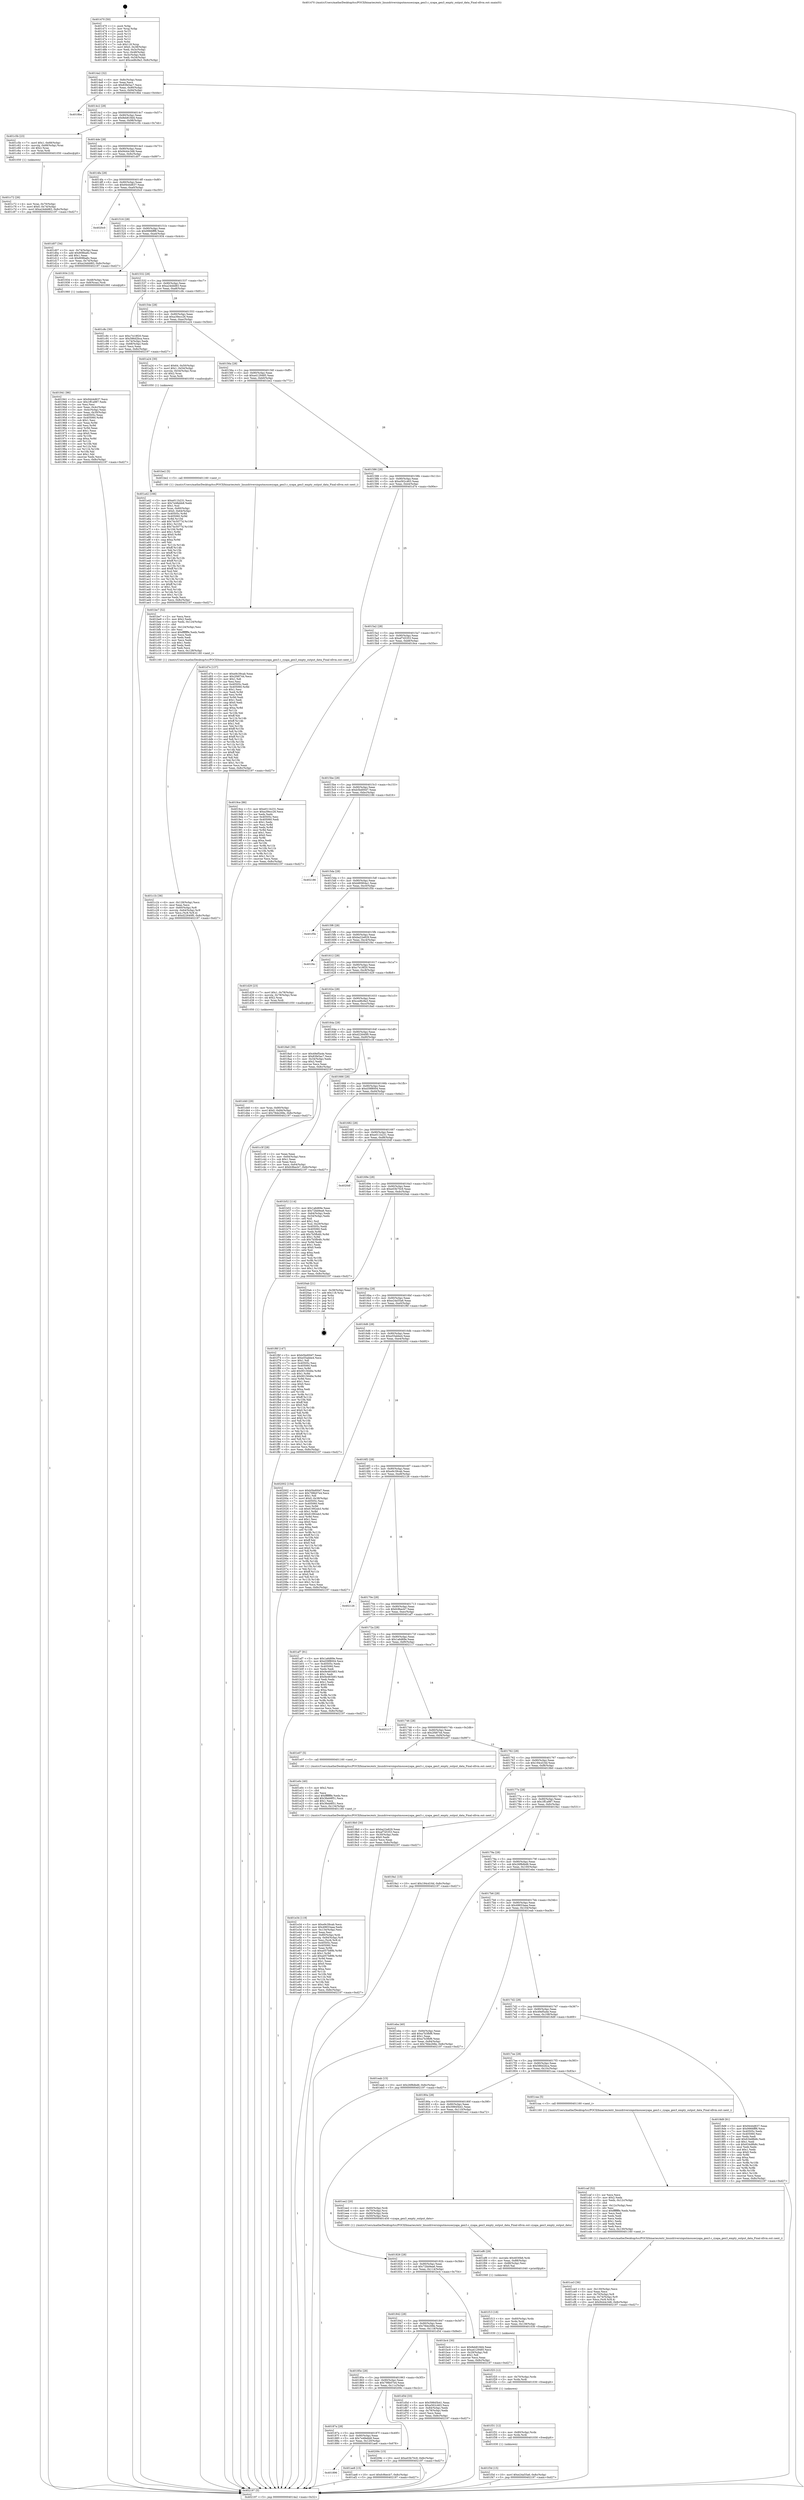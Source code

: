 digraph "0x401470" {
  label = "0x401470 (/mnt/c/Users/mathe/Desktop/tcc/POCII/binaries/extr_linuxdriversinputmousecyapa_gen3.c_cyapa_gen3_empty_output_data_Final-ollvm.out::main(0))"
  labelloc = "t"
  node[shape=record]

  Entry [label="",width=0.3,height=0.3,shape=circle,fillcolor=black,style=filled]
  "0x4014a2" [label="{
     0x4014a2 [32]\l
     | [instrs]\l
     &nbsp;&nbsp;0x4014a2 \<+6\>: mov -0x8c(%rbp),%eax\l
     &nbsp;&nbsp;0x4014a8 \<+2\>: mov %eax,%ecx\l
     &nbsp;&nbsp;0x4014aa \<+6\>: sub $0x83fe5ac7,%ecx\l
     &nbsp;&nbsp;0x4014b0 \<+6\>: mov %eax,-0x90(%rbp)\l
     &nbsp;&nbsp;0x4014b6 \<+6\>: mov %ecx,-0x94(%rbp)\l
     &nbsp;&nbsp;0x4014bc \<+6\>: je 00000000004018be \<main+0x44e\>\l
  }"]
  "0x4018be" [label="{
     0x4018be\l
  }", style=dashed]
  "0x4014c2" [label="{
     0x4014c2 [28]\l
     | [instrs]\l
     &nbsp;&nbsp;0x4014c2 \<+5\>: jmp 00000000004014c7 \<main+0x57\>\l
     &nbsp;&nbsp;0x4014c7 \<+6\>: mov -0x90(%rbp),%eax\l
     &nbsp;&nbsp;0x4014cd \<+5\>: sub $0x8eb818d4,%eax\l
     &nbsp;&nbsp;0x4014d2 \<+6\>: mov %eax,-0x98(%rbp)\l
     &nbsp;&nbsp;0x4014d8 \<+6\>: je 0000000000401c5b \<main+0x7eb\>\l
  }"]
  Exit [label="",width=0.3,height=0.3,shape=circle,fillcolor=black,style=filled,peripheries=2]
  "0x401c5b" [label="{
     0x401c5b [23]\l
     | [instrs]\l
     &nbsp;&nbsp;0x401c5b \<+7\>: movl $0x1,-0x68(%rbp)\l
     &nbsp;&nbsp;0x401c62 \<+4\>: movslq -0x68(%rbp),%rax\l
     &nbsp;&nbsp;0x401c66 \<+4\>: shl $0x2,%rax\l
     &nbsp;&nbsp;0x401c6a \<+3\>: mov %rax,%rdi\l
     &nbsp;&nbsp;0x401c6d \<+5\>: call 0000000000401050 \<malloc@plt\>\l
     | [calls]\l
     &nbsp;&nbsp;0x401050 \{1\} (unknown)\l
  }"]
  "0x4014de" [label="{
     0x4014de [28]\l
     | [instrs]\l
     &nbsp;&nbsp;0x4014de \<+5\>: jmp 00000000004014e3 \<main+0x73\>\l
     &nbsp;&nbsp;0x4014e3 \<+6\>: mov -0x90(%rbp),%eax\l
     &nbsp;&nbsp;0x4014e9 \<+5\>: sub $0x9444c3d6,%eax\l
     &nbsp;&nbsp;0x4014ee \<+6\>: mov %eax,-0x9c(%rbp)\l
     &nbsp;&nbsp;0x4014f4 \<+6\>: je 0000000000401d07 \<main+0x897\>\l
  }"]
  "0x401f3d" [label="{
     0x401f3d [15]\l
     | [instrs]\l
     &nbsp;&nbsp;0x401f3d \<+10\>: movl $0xe24a55a6,-0x8c(%rbp)\l
     &nbsp;&nbsp;0x401f47 \<+5\>: jmp 0000000000402197 \<main+0xd27\>\l
  }"]
  "0x401d07" [label="{
     0x401d07 [34]\l
     | [instrs]\l
     &nbsp;&nbsp;0x401d07 \<+3\>: mov -0x74(%rbp),%eax\l
     &nbsp;&nbsp;0x401d0a \<+5\>: add $0x808ba6c,%eax\l
     &nbsp;&nbsp;0x401d0f \<+3\>: add $0x1,%eax\l
     &nbsp;&nbsp;0x401d12 \<+5\>: sub $0x808ba6c,%eax\l
     &nbsp;&nbsp;0x401d17 \<+3\>: mov %eax,-0x74(%rbp)\l
     &nbsp;&nbsp;0x401d1a \<+10\>: movl $0xa24ddd83,-0x8c(%rbp)\l
     &nbsp;&nbsp;0x401d24 \<+5\>: jmp 0000000000402197 \<main+0xd27\>\l
  }"]
  "0x4014fa" [label="{
     0x4014fa [28]\l
     | [instrs]\l
     &nbsp;&nbsp;0x4014fa \<+5\>: jmp 00000000004014ff \<main+0x8f\>\l
     &nbsp;&nbsp;0x4014ff \<+6\>: mov -0x90(%rbp),%eax\l
     &nbsp;&nbsp;0x401505 \<+5\>: sub $0x9444d637,%eax\l
     &nbsp;&nbsp;0x40150a \<+6\>: mov %eax,-0xa0(%rbp)\l
     &nbsp;&nbsp;0x401510 \<+6\>: je 00000000004020c0 \<main+0xc50\>\l
  }"]
  "0x401f31" [label="{
     0x401f31 [12]\l
     | [instrs]\l
     &nbsp;&nbsp;0x401f31 \<+4\>: mov -0x80(%rbp),%rdx\l
     &nbsp;&nbsp;0x401f35 \<+3\>: mov %rdx,%rdi\l
     &nbsp;&nbsp;0x401f38 \<+5\>: call 0000000000401030 \<free@plt\>\l
     | [calls]\l
     &nbsp;&nbsp;0x401030 \{1\} (unknown)\l
  }"]
  "0x4020c0" [label="{
     0x4020c0\l
  }", style=dashed]
  "0x401516" [label="{
     0x401516 [28]\l
     | [instrs]\l
     &nbsp;&nbsp;0x401516 \<+5\>: jmp 000000000040151b \<main+0xab\>\l
     &nbsp;&nbsp;0x40151b \<+6\>: mov -0x90(%rbp),%eax\l
     &nbsp;&nbsp;0x401521 \<+5\>: sub $0x9966fff6,%eax\l
     &nbsp;&nbsp;0x401526 \<+6\>: mov %eax,-0xa4(%rbp)\l
     &nbsp;&nbsp;0x40152c \<+6\>: je 0000000000401934 \<main+0x4c4\>\l
  }"]
  "0x401f25" [label="{
     0x401f25 [12]\l
     | [instrs]\l
     &nbsp;&nbsp;0x401f25 \<+4\>: mov -0x70(%rbp),%rdx\l
     &nbsp;&nbsp;0x401f29 \<+3\>: mov %rdx,%rdi\l
     &nbsp;&nbsp;0x401f2c \<+5\>: call 0000000000401030 \<free@plt\>\l
     | [calls]\l
     &nbsp;&nbsp;0x401030 \{1\} (unknown)\l
  }"]
  "0x401934" [label="{
     0x401934 [13]\l
     | [instrs]\l
     &nbsp;&nbsp;0x401934 \<+4\>: mov -0x48(%rbp),%rax\l
     &nbsp;&nbsp;0x401938 \<+4\>: mov 0x8(%rax),%rdi\l
     &nbsp;&nbsp;0x40193c \<+5\>: call 0000000000401060 \<atoi@plt\>\l
     | [calls]\l
     &nbsp;&nbsp;0x401060 \{1\} (unknown)\l
  }"]
  "0x401532" [label="{
     0x401532 [28]\l
     | [instrs]\l
     &nbsp;&nbsp;0x401532 \<+5\>: jmp 0000000000401537 \<main+0xc7\>\l
     &nbsp;&nbsp;0x401537 \<+6\>: mov -0x90(%rbp),%eax\l
     &nbsp;&nbsp;0x40153d \<+5\>: sub $0xa24ddd83,%eax\l
     &nbsp;&nbsp;0x401542 \<+6\>: mov %eax,-0xa8(%rbp)\l
     &nbsp;&nbsp;0x401548 \<+6\>: je 0000000000401c8c \<main+0x81c\>\l
  }"]
  "0x401f13" [label="{
     0x401f13 [18]\l
     | [instrs]\l
     &nbsp;&nbsp;0x401f13 \<+4\>: mov -0x60(%rbp),%rdx\l
     &nbsp;&nbsp;0x401f17 \<+3\>: mov %rdx,%rdi\l
     &nbsp;&nbsp;0x401f1a \<+6\>: mov %eax,-0x138(%rbp)\l
     &nbsp;&nbsp;0x401f20 \<+5\>: call 0000000000401030 \<free@plt\>\l
     | [calls]\l
     &nbsp;&nbsp;0x401030 \{1\} (unknown)\l
  }"]
  "0x401c8c" [label="{
     0x401c8c [30]\l
     | [instrs]\l
     &nbsp;&nbsp;0x401c8c \<+5\>: mov $0xc7e18f20,%eax\l
     &nbsp;&nbsp;0x401c91 \<+5\>: mov $0x586d2bca,%ecx\l
     &nbsp;&nbsp;0x401c96 \<+3\>: mov -0x74(%rbp),%edx\l
     &nbsp;&nbsp;0x401c99 \<+3\>: cmp -0x68(%rbp),%edx\l
     &nbsp;&nbsp;0x401c9c \<+3\>: cmovl %ecx,%eax\l
     &nbsp;&nbsp;0x401c9f \<+6\>: mov %eax,-0x8c(%rbp)\l
     &nbsp;&nbsp;0x401ca5 \<+5\>: jmp 0000000000402197 \<main+0xd27\>\l
  }"]
  "0x40154e" [label="{
     0x40154e [28]\l
     | [instrs]\l
     &nbsp;&nbsp;0x40154e \<+5\>: jmp 0000000000401553 \<main+0xe3\>\l
     &nbsp;&nbsp;0x401553 \<+6\>: mov -0x90(%rbp),%eax\l
     &nbsp;&nbsp;0x401559 \<+5\>: sub $0xa39ecc26,%eax\l
     &nbsp;&nbsp;0x40155e \<+6\>: mov %eax,-0xac(%rbp)\l
     &nbsp;&nbsp;0x401564 \<+6\>: je 0000000000401a24 \<main+0x5b4\>\l
  }"]
  "0x401ef6" [label="{
     0x401ef6 [29]\l
     | [instrs]\l
     &nbsp;&nbsp;0x401ef6 \<+10\>: movabs $0x4030b6,%rdi\l
     &nbsp;&nbsp;0x401f00 \<+6\>: mov %eax,-0x88(%rbp)\l
     &nbsp;&nbsp;0x401f06 \<+6\>: mov -0x88(%rbp),%esi\l
     &nbsp;&nbsp;0x401f0c \<+2\>: mov $0x0,%al\l
     &nbsp;&nbsp;0x401f0e \<+5\>: call 0000000000401040 \<printf@plt\>\l
     | [calls]\l
     &nbsp;&nbsp;0x401040 \{1\} (unknown)\l
  }"]
  "0x401a24" [label="{
     0x401a24 [30]\l
     | [instrs]\l
     &nbsp;&nbsp;0x401a24 \<+7\>: movl $0x64,-0x50(%rbp)\l
     &nbsp;&nbsp;0x401a2b \<+7\>: movl $0x1,-0x54(%rbp)\l
     &nbsp;&nbsp;0x401a32 \<+4\>: movslq -0x54(%rbp),%rax\l
     &nbsp;&nbsp;0x401a36 \<+4\>: shl $0x2,%rax\l
     &nbsp;&nbsp;0x401a3a \<+3\>: mov %rax,%rdi\l
     &nbsp;&nbsp;0x401a3d \<+5\>: call 0000000000401050 \<malloc@plt\>\l
     | [calls]\l
     &nbsp;&nbsp;0x401050 \{1\} (unknown)\l
  }"]
  "0x40156a" [label="{
     0x40156a [28]\l
     | [instrs]\l
     &nbsp;&nbsp;0x40156a \<+5\>: jmp 000000000040156f \<main+0xff\>\l
     &nbsp;&nbsp;0x40156f \<+6\>: mov -0x90(%rbp),%eax\l
     &nbsp;&nbsp;0x401575 \<+5\>: sub $0xa4129485,%eax\l
     &nbsp;&nbsp;0x40157a \<+6\>: mov %eax,-0xb0(%rbp)\l
     &nbsp;&nbsp;0x401580 \<+6\>: je 0000000000401be2 \<main+0x772\>\l
  }"]
  "0x401e34" [label="{
     0x401e34 [119]\l
     | [instrs]\l
     &nbsp;&nbsp;0x401e34 \<+5\>: mov $0xe9c39cab,%ecx\l
     &nbsp;&nbsp;0x401e39 \<+5\>: mov $0x49653aaa,%edx\l
     &nbsp;&nbsp;0x401e3e \<+6\>: mov -0x134(%rbp),%esi\l
     &nbsp;&nbsp;0x401e44 \<+3\>: imul %eax,%esi\l
     &nbsp;&nbsp;0x401e47 \<+4\>: mov -0x80(%rbp),%rdi\l
     &nbsp;&nbsp;0x401e4b \<+7\>: movslq -0x84(%rbp),%r8\l
     &nbsp;&nbsp;0x401e52 \<+4\>: mov %esi,(%rdi,%r8,4)\l
     &nbsp;&nbsp;0x401e56 \<+7\>: mov 0x40505c,%eax\l
     &nbsp;&nbsp;0x401e5d \<+7\>: mov 0x405060,%esi\l
     &nbsp;&nbsp;0x401e64 \<+3\>: mov %eax,%r9d\l
     &nbsp;&nbsp;0x401e67 \<+7\>: sub $0xa057b89b,%r9d\l
     &nbsp;&nbsp;0x401e6e \<+4\>: sub $0x1,%r9d\l
     &nbsp;&nbsp;0x401e72 \<+7\>: add $0xa057b89b,%r9d\l
     &nbsp;&nbsp;0x401e79 \<+4\>: imul %r9d,%eax\l
     &nbsp;&nbsp;0x401e7d \<+3\>: and $0x1,%eax\l
     &nbsp;&nbsp;0x401e80 \<+3\>: cmp $0x0,%eax\l
     &nbsp;&nbsp;0x401e83 \<+4\>: sete %r10b\l
     &nbsp;&nbsp;0x401e87 \<+3\>: cmp $0xa,%esi\l
     &nbsp;&nbsp;0x401e8a \<+4\>: setl %r11b\l
     &nbsp;&nbsp;0x401e8e \<+3\>: mov %r10b,%bl\l
     &nbsp;&nbsp;0x401e91 \<+3\>: and %r11b,%bl\l
     &nbsp;&nbsp;0x401e94 \<+3\>: xor %r11b,%r10b\l
     &nbsp;&nbsp;0x401e97 \<+3\>: or %r10b,%bl\l
     &nbsp;&nbsp;0x401e9a \<+3\>: test $0x1,%bl\l
     &nbsp;&nbsp;0x401e9d \<+3\>: cmovne %edx,%ecx\l
     &nbsp;&nbsp;0x401ea0 \<+6\>: mov %ecx,-0x8c(%rbp)\l
     &nbsp;&nbsp;0x401ea6 \<+5\>: jmp 0000000000402197 \<main+0xd27\>\l
  }"]
  "0x401be2" [label="{
     0x401be2 [5]\l
     | [instrs]\l
     &nbsp;&nbsp;0x401be2 \<+5\>: call 0000000000401160 \<next_i\>\l
     | [calls]\l
     &nbsp;&nbsp;0x401160 \{1\} (/mnt/c/Users/mathe/Desktop/tcc/POCII/binaries/extr_linuxdriversinputmousecyapa_gen3.c_cyapa_gen3_empty_output_data_Final-ollvm.out::next_i)\l
  }"]
  "0x401586" [label="{
     0x401586 [28]\l
     | [instrs]\l
     &nbsp;&nbsp;0x401586 \<+5\>: jmp 000000000040158b \<main+0x11b\>\l
     &nbsp;&nbsp;0x40158b \<+6\>: mov -0x90(%rbp),%eax\l
     &nbsp;&nbsp;0x401591 \<+5\>: sub $0xa562c463,%eax\l
     &nbsp;&nbsp;0x401596 \<+6\>: mov %eax,-0xb4(%rbp)\l
     &nbsp;&nbsp;0x40159c \<+6\>: je 0000000000401d7e \<main+0x90e\>\l
  }"]
  "0x401e0c" [label="{
     0x401e0c [40]\l
     | [instrs]\l
     &nbsp;&nbsp;0x401e0c \<+5\>: mov $0x2,%ecx\l
     &nbsp;&nbsp;0x401e11 \<+1\>: cltd\l
     &nbsp;&nbsp;0x401e12 \<+2\>: idiv %ecx\l
     &nbsp;&nbsp;0x401e14 \<+6\>: imul $0xfffffffe,%edx,%ecx\l
     &nbsp;&nbsp;0x401e1a \<+6\>: add $0x36eb8f51,%ecx\l
     &nbsp;&nbsp;0x401e20 \<+3\>: add $0x1,%ecx\l
     &nbsp;&nbsp;0x401e23 \<+6\>: sub $0x36eb8f51,%ecx\l
     &nbsp;&nbsp;0x401e29 \<+6\>: mov %ecx,-0x134(%rbp)\l
     &nbsp;&nbsp;0x401e2f \<+5\>: call 0000000000401160 \<next_i\>\l
     | [calls]\l
     &nbsp;&nbsp;0x401160 \{1\} (/mnt/c/Users/mathe/Desktop/tcc/POCII/binaries/extr_linuxdriversinputmousecyapa_gen3.c_cyapa_gen3_empty_output_data_Final-ollvm.out::next_i)\l
  }"]
  "0x401d7e" [label="{
     0x401d7e [137]\l
     | [instrs]\l
     &nbsp;&nbsp;0x401d7e \<+5\>: mov $0xe9c39cab,%eax\l
     &nbsp;&nbsp;0x401d83 \<+5\>: mov $0x2f48744,%ecx\l
     &nbsp;&nbsp;0x401d88 \<+2\>: mov $0x1,%dl\l
     &nbsp;&nbsp;0x401d8a \<+2\>: xor %esi,%esi\l
     &nbsp;&nbsp;0x401d8c \<+7\>: mov 0x40505c,%edi\l
     &nbsp;&nbsp;0x401d93 \<+8\>: mov 0x405060,%r8d\l
     &nbsp;&nbsp;0x401d9b \<+3\>: sub $0x1,%esi\l
     &nbsp;&nbsp;0x401d9e \<+3\>: mov %edi,%r9d\l
     &nbsp;&nbsp;0x401da1 \<+3\>: add %esi,%r9d\l
     &nbsp;&nbsp;0x401da4 \<+4\>: imul %r9d,%edi\l
     &nbsp;&nbsp;0x401da8 \<+3\>: and $0x1,%edi\l
     &nbsp;&nbsp;0x401dab \<+3\>: cmp $0x0,%edi\l
     &nbsp;&nbsp;0x401dae \<+4\>: sete %r10b\l
     &nbsp;&nbsp;0x401db2 \<+4\>: cmp $0xa,%r8d\l
     &nbsp;&nbsp;0x401db6 \<+4\>: setl %r11b\l
     &nbsp;&nbsp;0x401dba \<+3\>: mov %r10b,%bl\l
     &nbsp;&nbsp;0x401dbd \<+3\>: xor $0xff,%bl\l
     &nbsp;&nbsp;0x401dc0 \<+3\>: mov %r11b,%r14b\l
     &nbsp;&nbsp;0x401dc3 \<+4\>: xor $0xff,%r14b\l
     &nbsp;&nbsp;0x401dc7 \<+3\>: xor $0x1,%dl\l
     &nbsp;&nbsp;0x401dca \<+3\>: mov %bl,%r15b\l
     &nbsp;&nbsp;0x401dcd \<+4\>: and $0xff,%r15b\l
     &nbsp;&nbsp;0x401dd1 \<+3\>: and %dl,%r10b\l
     &nbsp;&nbsp;0x401dd4 \<+3\>: mov %r14b,%r12b\l
     &nbsp;&nbsp;0x401dd7 \<+4\>: and $0xff,%r12b\l
     &nbsp;&nbsp;0x401ddb \<+3\>: and %dl,%r11b\l
     &nbsp;&nbsp;0x401dde \<+3\>: or %r10b,%r15b\l
     &nbsp;&nbsp;0x401de1 \<+3\>: or %r11b,%r12b\l
     &nbsp;&nbsp;0x401de4 \<+3\>: xor %r12b,%r15b\l
     &nbsp;&nbsp;0x401de7 \<+3\>: or %r14b,%bl\l
     &nbsp;&nbsp;0x401dea \<+3\>: xor $0xff,%bl\l
     &nbsp;&nbsp;0x401ded \<+3\>: or $0x1,%dl\l
     &nbsp;&nbsp;0x401df0 \<+2\>: and %dl,%bl\l
     &nbsp;&nbsp;0x401df2 \<+3\>: or %bl,%r15b\l
     &nbsp;&nbsp;0x401df5 \<+4\>: test $0x1,%r15b\l
     &nbsp;&nbsp;0x401df9 \<+3\>: cmovne %ecx,%eax\l
     &nbsp;&nbsp;0x401dfc \<+6\>: mov %eax,-0x8c(%rbp)\l
     &nbsp;&nbsp;0x401e02 \<+5\>: jmp 0000000000402197 \<main+0xd27\>\l
  }"]
  "0x4015a2" [label="{
     0x4015a2 [28]\l
     | [instrs]\l
     &nbsp;&nbsp;0x4015a2 \<+5\>: jmp 00000000004015a7 \<main+0x137\>\l
     &nbsp;&nbsp;0x4015a7 \<+6\>: mov -0x90(%rbp),%eax\l
     &nbsp;&nbsp;0x4015ad \<+5\>: sub $0xaf745353,%eax\l
     &nbsp;&nbsp;0x4015b2 \<+6\>: mov %eax,-0xb8(%rbp)\l
     &nbsp;&nbsp;0x4015b8 \<+6\>: je 00000000004019ce \<main+0x55e\>\l
  }"]
  "0x401d40" [label="{
     0x401d40 [29]\l
     | [instrs]\l
     &nbsp;&nbsp;0x401d40 \<+4\>: mov %rax,-0x80(%rbp)\l
     &nbsp;&nbsp;0x401d44 \<+10\>: movl $0x0,-0x84(%rbp)\l
     &nbsp;&nbsp;0x401d4e \<+10\>: movl $0x78de268e,-0x8c(%rbp)\l
     &nbsp;&nbsp;0x401d58 \<+5\>: jmp 0000000000402197 \<main+0xd27\>\l
  }"]
  "0x4019ce" [label="{
     0x4019ce [86]\l
     | [instrs]\l
     &nbsp;&nbsp;0x4019ce \<+5\>: mov $0xe011b231,%eax\l
     &nbsp;&nbsp;0x4019d3 \<+5\>: mov $0xa39ecc26,%ecx\l
     &nbsp;&nbsp;0x4019d8 \<+2\>: xor %edx,%edx\l
     &nbsp;&nbsp;0x4019da \<+7\>: mov 0x40505c,%esi\l
     &nbsp;&nbsp;0x4019e1 \<+7\>: mov 0x405060,%edi\l
     &nbsp;&nbsp;0x4019e8 \<+3\>: sub $0x1,%edx\l
     &nbsp;&nbsp;0x4019eb \<+3\>: mov %esi,%r8d\l
     &nbsp;&nbsp;0x4019ee \<+3\>: add %edx,%r8d\l
     &nbsp;&nbsp;0x4019f1 \<+4\>: imul %r8d,%esi\l
     &nbsp;&nbsp;0x4019f5 \<+3\>: and $0x1,%esi\l
     &nbsp;&nbsp;0x4019f8 \<+3\>: cmp $0x0,%esi\l
     &nbsp;&nbsp;0x4019fb \<+4\>: sete %r9b\l
     &nbsp;&nbsp;0x4019ff \<+3\>: cmp $0xa,%edi\l
     &nbsp;&nbsp;0x401a02 \<+4\>: setl %r10b\l
     &nbsp;&nbsp;0x401a06 \<+3\>: mov %r9b,%r11b\l
     &nbsp;&nbsp;0x401a09 \<+3\>: and %r10b,%r11b\l
     &nbsp;&nbsp;0x401a0c \<+3\>: xor %r10b,%r9b\l
     &nbsp;&nbsp;0x401a0f \<+3\>: or %r9b,%r11b\l
     &nbsp;&nbsp;0x401a12 \<+4\>: test $0x1,%r11b\l
     &nbsp;&nbsp;0x401a16 \<+3\>: cmovne %ecx,%eax\l
     &nbsp;&nbsp;0x401a19 \<+6\>: mov %eax,-0x8c(%rbp)\l
     &nbsp;&nbsp;0x401a1f \<+5\>: jmp 0000000000402197 \<main+0xd27\>\l
  }"]
  "0x4015be" [label="{
     0x4015be [28]\l
     | [instrs]\l
     &nbsp;&nbsp;0x4015be \<+5\>: jmp 00000000004015c3 \<main+0x153\>\l
     &nbsp;&nbsp;0x4015c3 \<+6\>: mov -0x90(%rbp),%eax\l
     &nbsp;&nbsp;0x4015c9 \<+5\>: sub $0xb5bd00d7,%eax\l
     &nbsp;&nbsp;0x4015ce \<+6\>: mov %eax,-0xbc(%rbp)\l
     &nbsp;&nbsp;0x4015d4 \<+6\>: je 0000000000402186 \<main+0xd16\>\l
  }"]
  "0x401ce3" [label="{
     0x401ce3 [36]\l
     | [instrs]\l
     &nbsp;&nbsp;0x401ce3 \<+6\>: mov -0x130(%rbp),%ecx\l
     &nbsp;&nbsp;0x401ce9 \<+3\>: imul %eax,%ecx\l
     &nbsp;&nbsp;0x401cec \<+4\>: mov -0x70(%rbp),%r8\l
     &nbsp;&nbsp;0x401cf0 \<+4\>: movslq -0x74(%rbp),%r9\l
     &nbsp;&nbsp;0x401cf4 \<+4\>: mov %ecx,(%r8,%r9,4)\l
     &nbsp;&nbsp;0x401cf8 \<+10\>: movl $0x9444c3d6,-0x8c(%rbp)\l
     &nbsp;&nbsp;0x401d02 \<+5\>: jmp 0000000000402197 \<main+0xd27\>\l
  }"]
  "0x402186" [label="{
     0x402186\l
  }", style=dashed]
  "0x4015da" [label="{
     0x4015da [28]\l
     | [instrs]\l
     &nbsp;&nbsp;0x4015da \<+5\>: jmp 00000000004015df \<main+0x16f\>\l
     &nbsp;&nbsp;0x4015df \<+6\>: mov -0x90(%rbp),%eax\l
     &nbsp;&nbsp;0x4015e5 \<+5\>: sub $0xb80904a1,%eax\l
     &nbsp;&nbsp;0x4015ea \<+6\>: mov %eax,-0xc0(%rbp)\l
     &nbsp;&nbsp;0x4015f0 \<+6\>: je 0000000000401f5b \<main+0xaeb\>\l
  }"]
  "0x401caf" [label="{
     0x401caf [52]\l
     | [instrs]\l
     &nbsp;&nbsp;0x401caf \<+2\>: xor %ecx,%ecx\l
     &nbsp;&nbsp;0x401cb1 \<+5\>: mov $0x2,%edx\l
     &nbsp;&nbsp;0x401cb6 \<+6\>: mov %edx,-0x12c(%rbp)\l
     &nbsp;&nbsp;0x401cbc \<+1\>: cltd\l
     &nbsp;&nbsp;0x401cbd \<+6\>: mov -0x12c(%rbp),%esi\l
     &nbsp;&nbsp;0x401cc3 \<+2\>: idiv %esi\l
     &nbsp;&nbsp;0x401cc5 \<+6\>: imul $0xfffffffe,%edx,%edx\l
     &nbsp;&nbsp;0x401ccb \<+2\>: mov %ecx,%edi\l
     &nbsp;&nbsp;0x401ccd \<+2\>: sub %edx,%edi\l
     &nbsp;&nbsp;0x401ccf \<+2\>: mov %ecx,%edx\l
     &nbsp;&nbsp;0x401cd1 \<+3\>: sub $0x1,%edx\l
     &nbsp;&nbsp;0x401cd4 \<+2\>: add %edx,%edi\l
     &nbsp;&nbsp;0x401cd6 \<+2\>: sub %edi,%ecx\l
     &nbsp;&nbsp;0x401cd8 \<+6\>: mov %ecx,-0x130(%rbp)\l
     &nbsp;&nbsp;0x401cde \<+5\>: call 0000000000401160 \<next_i\>\l
     | [calls]\l
     &nbsp;&nbsp;0x401160 \{1\} (/mnt/c/Users/mathe/Desktop/tcc/POCII/binaries/extr_linuxdriversinputmousecyapa_gen3.c_cyapa_gen3_empty_output_data_Final-ollvm.out::next_i)\l
  }"]
  "0x401f5b" [label="{
     0x401f5b\l
  }", style=dashed]
  "0x4015f6" [label="{
     0x4015f6 [28]\l
     | [instrs]\l
     &nbsp;&nbsp;0x4015f6 \<+5\>: jmp 00000000004015fb \<main+0x18b\>\l
     &nbsp;&nbsp;0x4015fb \<+6\>: mov -0x90(%rbp),%eax\l
     &nbsp;&nbsp;0x401601 \<+5\>: sub $0xba22e829,%eax\l
     &nbsp;&nbsp;0x401606 \<+6\>: mov %eax,-0xc4(%rbp)\l
     &nbsp;&nbsp;0x40160c \<+6\>: je 0000000000401f4c \<main+0xadc\>\l
  }"]
  "0x401c72" [label="{
     0x401c72 [26]\l
     | [instrs]\l
     &nbsp;&nbsp;0x401c72 \<+4\>: mov %rax,-0x70(%rbp)\l
     &nbsp;&nbsp;0x401c76 \<+7\>: movl $0x0,-0x74(%rbp)\l
     &nbsp;&nbsp;0x401c7d \<+10\>: movl $0xa24ddd83,-0x8c(%rbp)\l
     &nbsp;&nbsp;0x401c87 \<+5\>: jmp 0000000000402197 \<main+0xd27\>\l
  }"]
  "0x401f4c" [label="{
     0x401f4c\l
  }", style=dashed]
  "0x401612" [label="{
     0x401612 [28]\l
     | [instrs]\l
     &nbsp;&nbsp;0x401612 \<+5\>: jmp 0000000000401617 \<main+0x1a7\>\l
     &nbsp;&nbsp;0x401617 \<+6\>: mov -0x90(%rbp),%eax\l
     &nbsp;&nbsp;0x40161d \<+5\>: sub $0xc7e18f20,%eax\l
     &nbsp;&nbsp;0x401622 \<+6\>: mov %eax,-0xc8(%rbp)\l
     &nbsp;&nbsp;0x401628 \<+6\>: je 0000000000401d29 \<main+0x8b9\>\l
  }"]
  "0x401c1b" [label="{
     0x401c1b [36]\l
     | [instrs]\l
     &nbsp;&nbsp;0x401c1b \<+6\>: mov -0x128(%rbp),%ecx\l
     &nbsp;&nbsp;0x401c21 \<+3\>: imul %eax,%ecx\l
     &nbsp;&nbsp;0x401c24 \<+4\>: mov -0x60(%rbp),%r8\l
     &nbsp;&nbsp;0x401c28 \<+4\>: movslq -0x64(%rbp),%r9\l
     &nbsp;&nbsp;0x401c2c \<+4\>: mov %ecx,(%r8,%r9,4)\l
     &nbsp;&nbsp;0x401c30 \<+10\>: movl $0xd22640f0,-0x8c(%rbp)\l
     &nbsp;&nbsp;0x401c3a \<+5\>: jmp 0000000000402197 \<main+0xd27\>\l
  }"]
  "0x401d29" [label="{
     0x401d29 [23]\l
     | [instrs]\l
     &nbsp;&nbsp;0x401d29 \<+7\>: movl $0x1,-0x78(%rbp)\l
     &nbsp;&nbsp;0x401d30 \<+4\>: movslq -0x78(%rbp),%rax\l
     &nbsp;&nbsp;0x401d34 \<+4\>: shl $0x2,%rax\l
     &nbsp;&nbsp;0x401d38 \<+3\>: mov %rax,%rdi\l
     &nbsp;&nbsp;0x401d3b \<+5\>: call 0000000000401050 \<malloc@plt\>\l
     | [calls]\l
     &nbsp;&nbsp;0x401050 \{1\} (unknown)\l
  }"]
  "0x40162e" [label="{
     0x40162e [28]\l
     | [instrs]\l
     &nbsp;&nbsp;0x40162e \<+5\>: jmp 0000000000401633 \<main+0x1c3\>\l
     &nbsp;&nbsp;0x401633 \<+6\>: mov -0x90(%rbp),%eax\l
     &nbsp;&nbsp;0x401639 \<+5\>: sub $0xced6c8a3,%eax\l
     &nbsp;&nbsp;0x40163e \<+6\>: mov %eax,-0xcc(%rbp)\l
     &nbsp;&nbsp;0x401644 \<+6\>: je 00000000004018a0 \<main+0x430\>\l
  }"]
  "0x401be7" [label="{
     0x401be7 [52]\l
     | [instrs]\l
     &nbsp;&nbsp;0x401be7 \<+2\>: xor %ecx,%ecx\l
     &nbsp;&nbsp;0x401be9 \<+5\>: mov $0x2,%edx\l
     &nbsp;&nbsp;0x401bee \<+6\>: mov %edx,-0x124(%rbp)\l
     &nbsp;&nbsp;0x401bf4 \<+1\>: cltd\l
     &nbsp;&nbsp;0x401bf5 \<+6\>: mov -0x124(%rbp),%esi\l
     &nbsp;&nbsp;0x401bfb \<+2\>: idiv %esi\l
     &nbsp;&nbsp;0x401bfd \<+6\>: imul $0xfffffffe,%edx,%edx\l
     &nbsp;&nbsp;0x401c03 \<+2\>: mov %ecx,%edi\l
     &nbsp;&nbsp;0x401c05 \<+2\>: sub %edx,%edi\l
     &nbsp;&nbsp;0x401c07 \<+2\>: mov %ecx,%edx\l
     &nbsp;&nbsp;0x401c09 \<+3\>: sub $0x1,%edx\l
     &nbsp;&nbsp;0x401c0c \<+2\>: add %edx,%edi\l
     &nbsp;&nbsp;0x401c0e \<+2\>: sub %edi,%ecx\l
     &nbsp;&nbsp;0x401c10 \<+6\>: mov %ecx,-0x128(%rbp)\l
     &nbsp;&nbsp;0x401c16 \<+5\>: call 0000000000401160 \<next_i\>\l
     | [calls]\l
     &nbsp;&nbsp;0x401160 \{1\} (/mnt/c/Users/mathe/Desktop/tcc/POCII/binaries/extr_linuxdriversinputmousecyapa_gen3.c_cyapa_gen3_empty_output_data_Final-ollvm.out::next_i)\l
  }"]
  "0x4018a0" [label="{
     0x4018a0 [30]\l
     | [instrs]\l
     &nbsp;&nbsp;0x4018a0 \<+5\>: mov $0x49ef5a4e,%eax\l
     &nbsp;&nbsp;0x4018a5 \<+5\>: mov $0x83fe5ac7,%ecx\l
     &nbsp;&nbsp;0x4018aa \<+3\>: mov -0x34(%rbp),%edx\l
     &nbsp;&nbsp;0x4018ad \<+3\>: cmp $0x2,%edx\l
     &nbsp;&nbsp;0x4018b0 \<+3\>: cmovne %ecx,%eax\l
     &nbsp;&nbsp;0x4018b3 \<+6\>: mov %eax,-0x8c(%rbp)\l
     &nbsp;&nbsp;0x4018b9 \<+5\>: jmp 0000000000402197 \<main+0xd27\>\l
  }"]
  "0x40164a" [label="{
     0x40164a [28]\l
     | [instrs]\l
     &nbsp;&nbsp;0x40164a \<+5\>: jmp 000000000040164f \<main+0x1df\>\l
     &nbsp;&nbsp;0x40164f \<+6\>: mov -0x90(%rbp),%eax\l
     &nbsp;&nbsp;0x401655 \<+5\>: sub $0xd22640f0,%eax\l
     &nbsp;&nbsp;0x40165a \<+6\>: mov %eax,-0xd0(%rbp)\l
     &nbsp;&nbsp;0x401660 \<+6\>: je 0000000000401c3f \<main+0x7cf\>\l
  }"]
  "0x402197" [label="{
     0x402197 [5]\l
     | [instrs]\l
     &nbsp;&nbsp;0x402197 \<+5\>: jmp 00000000004014a2 \<main+0x32\>\l
  }"]
  "0x401470" [label="{
     0x401470 [50]\l
     | [instrs]\l
     &nbsp;&nbsp;0x401470 \<+1\>: push %rbp\l
     &nbsp;&nbsp;0x401471 \<+3\>: mov %rsp,%rbp\l
     &nbsp;&nbsp;0x401474 \<+2\>: push %r15\l
     &nbsp;&nbsp;0x401476 \<+2\>: push %r14\l
     &nbsp;&nbsp;0x401478 \<+2\>: push %r13\l
     &nbsp;&nbsp;0x40147a \<+2\>: push %r12\l
     &nbsp;&nbsp;0x40147c \<+1\>: push %rbx\l
     &nbsp;&nbsp;0x40147d \<+7\>: sub $0x118,%rsp\l
     &nbsp;&nbsp;0x401484 \<+7\>: movl $0x0,-0x38(%rbp)\l
     &nbsp;&nbsp;0x40148b \<+3\>: mov %edi,-0x3c(%rbp)\l
     &nbsp;&nbsp;0x40148e \<+4\>: mov %rsi,-0x48(%rbp)\l
     &nbsp;&nbsp;0x401492 \<+3\>: mov -0x3c(%rbp),%edi\l
     &nbsp;&nbsp;0x401495 \<+3\>: mov %edi,-0x34(%rbp)\l
     &nbsp;&nbsp;0x401498 \<+10\>: movl $0xced6c8a3,-0x8c(%rbp)\l
  }"]
  "0x401896" [label="{
     0x401896\l
  }", style=dashed]
  "0x401c3f" [label="{
     0x401c3f [28]\l
     | [instrs]\l
     &nbsp;&nbsp;0x401c3f \<+2\>: xor %eax,%eax\l
     &nbsp;&nbsp;0x401c41 \<+3\>: mov -0x64(%rbp),%ecx\l
     &nbsp;&nbsp;0x401c44 \<+3\>: sub $0x1,%eax\l
     &nbsp;&nbsp;0x401c47 \<+2\>: sub %eax,%ecx\l
     &nbsp;&nbsp;0x401c49 \<+3\>: mov %ecx,-0x64(%rbp)\l
     &nbsp;&nbsp;0x401c4c \<+10\>: movl $0xfc9becb7,-0x8c(%rbp)\l
     &nbsp;&nbsp;0x401c56 \<+5\>: jmp 0000000000402197 \<main+0xd27\>\l
  }"]
  "0x401666" [label="{
     0x401666 [28]\l
     | [instrs]\l
     &nbsp;&nbsp;0x401666 \<+5\>: jmp 000000000040166b \<main+0x1fb\>\l
     &nbsp;&nbsp;0x40166b \<+6\>: mov -0x90(%rbp),%eax\l
     &nbsp;&nbsp;0x401671 \<+5\>: sub $0xd39f8004,%eax\l
     &nbsp;&nbsp;0x401676 \<+6\>: mov %eax,-0xd4(%rbp)\l
     &nbsp;&nbsp;0x40167c \<+6\>: je 0000000000401b52 \<main+0x6e2\>\l
  }"]
  "0x401ae8" [label="{
     0x401ae8 [15]\l
     | [instrs]\l
     &nbsp;&nbsp;0x401ae8 \<+10\>: movl $0xfc9becb7,-0x8c(%rbp)\l
     &nbsp;&nbsp;0x401af2 \<+5\>: jmp 0000000000402197 \<main+0xd27\>\l
  }"]
  "0x401b52" [label="{
     0x401b52 [114]\l
     | [instrs]\l
     &nbsp;&nbsp;0x401b52 \<+5\>: mov $0x1a6d69e,%eax\l
     &nbsp;&nbsp;0x401b57 \<+5\>: mov $0x72bb9ea6,%ecx\l
     &nbsp;&nbsp;0x401b5c \<+3\>: mov -0x64(%rbp),%edx\l
     &nbsp;&nbsp;0x401b5f \<+3\>: cmp -0x54(%rbp),%edx\l
     &nbsp;&nbsp;0x401b62 \<+4\>: setl %sil\l
     &nbsp;&nbsp;0x401b66 \<+4\>: and $0x1,%sil\l
     &nbsp;&nbsp;0x401b6a \<+4\>: mov %sil,-0x29(%rbp)\l
     &nbsp;&nbsp;0x401b6e \<+7\>: mov 0x40505c,%edx\l
     &nbsp;&nbsp;0x401b75 \<+7\>: mov 0x405060,%edi\l
     &nbsp;&nbsp;0x401b7c \<+3\>: mov %edx,%r8d\l
     &nbsp;&nbsp;0x401b7f \<+7\>: add $0x7b5fb4fc,%r8d\l
     &nbsp;&nbsp;0x401b86 \<+4\>: sub $0x1,%r8d\l
     &nbsp;&nbsp;0x401b8a \<+7\>: sub $0x7b5fb4fc,%r8d\l
     &nbsp;&nbsp;0x401b91 \<+4\>: imul %r8d,%edx\l
     &nbsp;&nbsp;0x401b95 \<+3\>: and $0x1,%edx\l
     &nbsp;&nbsp;0x401b98 \<+3\>: cmp $0x0,%edx\l
     &nbsp;&nbsp;0x401b9b \<+4\>: sete %sil\l
     &nbsp;&nbsp;0x401b9f \<+3\>: cmp $0xa,%edi\l
     &nbsp;&nbsp;0x401ba2 \<+4\>: setl %r9b\l
     &nbsp;&nbsp;0x401ba6 \<+3\>: mov %sil,%r10b\l
     &nbsp;&nbsp;0x401ba9 \<+3\>: and %r9b,%r10b\l
     &nbsp;&nbsp;0x401bac \<+3\>: xor %r9b,%sil\l
     &nbsp;&nbsp;0x401baf \<+3\>: or %sil,%r10b\l
     &nbsp;&nbsp;0x401bb2 \<+4\>: test $0x1,%r10b\l
     &nbsp;&nbsp;0x401bb6 \<+3\>: cmovne %ecx,%eax\l
     &nbsp;&nbsp;0x401bb9 \<+6\>: mov %eax,-0x8c(%rbp)\l
     &nbsp;&nbsp;0x401bbf \<+5\>: jmp 0000000000402197 \<main+0xd27\>\l
  }"]
  "0x401682" [label="{
     0x401682 [28]\l
     | [instrs]\l
     &nbsp;&nbsp;0x401682 \<+5\>: jmp 0000000000401687 \<main+0x217\>\l
     &nbsp;&nbsp;0x401687 \<+6\>: mov -0x90(%rbp),%eax\l
     &nbsp;&nbsp;0x40168d \<+5\>: sub $0xe011b231,%eax\l
     &nbsp;&nbsp;0x401692 \<+6\>: mov %eax,-0xd8(%rbp)\l
     &nbsp;&nbsp;0x401698 \<+6\>: je 00000000004020df \<main+0xc6f\>\l
  }"]
  "0x40187a" [label="{
     0x40187a [28]\l
     | [instrs]\l
     &nbsp;&nbsp;0x40187a \<+5\>: jmp 000000000040187f \<main+0x40f\>\l
     &nbsp;&nbsp;0x40187f \<+6\>: mov -0x90(%rbp),%eax\l
     &nbsp;&nbsp;0x401885 \<+5\>: sub $0x7e48ebb8,%eax\l
     &nbsp;&nbsp;0x40188a \<+6\>: mov %eax,-0x120(%rbp)\l
     &nbsp;&nbsp;0x401890 \<+6\>: je 0000000000401ae8 \<main+0x678\>\l
  }"]
  "0x4020df" [label="{
     0x4020df\l
  }", style=dashed]
  "0x40169e" [label="{
     0x40169e [28]\l
     | [instrs]\l
     &nbsp;&nbsp;0x40169e \<+5\>: jmp 00000000004016a3 \<main+0x233\>\l
     &nbsp;&nbsp;0x4016a3 \<+6\>: mov -0x90(%rbp),%eax\l
     &nbsp;&nbsp;0x4016a9 \<+5\>: sub $0xe03b70c9,%eax\l
     &nbsp;&nbsp;0x4016ae \<+6\>: mov %eax,-0xdc(%rbp)\l
     &nbsp;&nbsp;0x4016b4 \<+6\>: je 00000000004020ab \<main+0xc3b\>\l
  }"]
  "0x40209c" [label="{
     0x40209c [15]\l
     | [instrs]\l
     &nbsp;&nbsp;0x40209c \<+10\>: movl $0xe03b70c9,-0x8c(%rbp)\l
     &nbsp;&nbsp;0x4020a6 \<+5\>: jmp 0000000000402197 \<main+0xd27\>\l
  }"]
  "0x4020ab" [label="{
     0x4020ab [21]\l
     | [instrs]\l
     &nbsp;&nbsp;0x4020ab \<+3\>: mov -0x38(%rbp),%eax\l
     &nbsp;&nbsp;0x4020ae \<+7\>: add $0x118,%rsp\l
     &nbsp;&nbsp;0x4020b5 \<+1\>: pop %rbx\l
     &nbsp;&nbsp;0x4020b6 \<+2\>: pop %r12\l
     &nbsp;&nbsp;0x4020b8 \<+2\>: pop %r13\l
     &nbsp;&nbsp;0x4020ba \<+2\>: pop %r14\l
     &nbsp;&nbsp;0x4020bc \<+2\>: pop %r15\l
     &nbsp;&nbsp;0x4020be \<+1\>: pop %rbp\l
     &nbsp;&nbsp;0x4020bf \<+1\>: ret\l
  }"]
  "0x4016ba" [label="{
     0x4016ba [28]\l
     | [instrs]\l
     &nbsp;&nbsp;0x4016ba \<+5\>: jmp 00000000004016bf \<main+0x24f\>\l
     &nbsp;&nbsp;0x4016bf \<+6\>: mov -0x90(%rbp),%eax\l
     &nbsp;&nbsp;0x4016c5 \<+5\>: sub $0xe24a55a6,%eax\l
     &nbsp;&nbsp;0x4016ca \<+6\>: mov %eax,-0xe0(%rbp)\l
     &nbsp;&nbsp;0x4016d0 \<+6\>: je 0000000000401f6f \<main+0xaff\>\l
  }"]
  "0x40185e" [label="{
     0x40185e [28]\l
     | [instrs]\l
     &nbsp;&nbsp;0x40185e \<+5\>: jmp 0000000000401863 \<main+0x3f3\>\l
     &nbsp;&nbsp;0x401863 \<+6\>: mov -0x90(%rbp),%eax\l
     &nbsp;&nbsp;0x401869 \<+5\>: sub $0x798b07e4,%eax\l
     &nbsp;&nbsp;0x40186e \<+6\>: mov %eax,-0x11c(%rbp)\l
     &nbsp;&nbsp;0x401874 \<+6\>: je 000000000040209c \<main+0xc2c\>\l
  }"]
  "0x401f6f" [label="{
     0x401f6f [147]\l
     | [instrs]\l
     &nbsp;&nbsp;0x401f6f \<+5\>: mov $0xb5bd00d7,%eax\l
     &nbsp;&nbsp;0x401f74 \<+5\>: mov $0xe55abbe4,%ecx\l
     &nbsp;&nbsp;0x401f79 \<+2\>: mov $0x1,%dl\l
     &nbsp;&nbsp;0x401f7b \<+7\>: mov 0x40505c,%esi\l
     &nbsp;&nbsp;0x401f82 \<+7\>: mov 0x405060,%edi\l
     &nbsp;&nbsp;0x401f89 \<+3\>: mov %esi,%r8d\l
     &nbsp;&nbsp;0x401f8c \<+7\>: add $0x9015646e,%r8d\l
     &nbsp;&nbsp;0x401f93 \<+4\>: sub $0x1,%r8d\l
     &nbsp;&nbsp;0x401f97 \<+7\>: sub $0x9015646e,%r8d\l
     &nbsp;&nbsp;0x401f9e \<+4\>: imul %r8d,%esi\l
     &nbsp;&nbsp;0x401fa2 \<+3\>: and $0x1,%esi\l
     &nbsp;&nbsp;0x401fa5 \<+3\>: cmp $0x0,%esi\l
     &nbsp;&nbsp;0x401fa8 \<+4\>: sete %r9b\l
     &nbsp;&nbsp;0x401fac \<+3\>: cmp $0xa,%edi\l
     &nbsp;&nbsp;0x401faf \<+4\>: setl %r10b\l
     &nbsp;&nbsp;0x401fb3 \<+3\>: mov %r9b,%r11b\l
     &nbsp;&nbsp;0x401fb6 \<+4\>: xor $0xff,%r11b\l
     &nbsp;&nbsp;0x401fba \<+3\>: mov %r10b,%bl\l
     &nbsp;&nbsp;0x401fbd \<+3\>: xor $0xff,%bl\l
     &nbsp;&nbsp;0x401fc0 \<+3\>: xor $0x0,%dl\l
     &nbsp;&nbsp;0x401fc3 \<+3\>: mov %r11b,%r14b\l
     &nbsp;&nbsp;0x401fc6 \<+4\>: and $0x0,%r14b\l
     &nbsp;&nbsp;0x401fca \<+3\>: and %dl,%r9b\l
     &nbsp;&nbsp;0x401fcd \<+3\>: mov %bl,%r15b\l
     &nbsp;&nbsp;0x401fd0 \<+4\>: and $0x0,%r15b\l
     &nbsp;&nbsp;0x401fd4 \<+3\>: and %dl,%r10b\l
     &nbsp;&nbsp;0x401fd7 \<+3\>: or %r9b,%r14b\l
     &nbsp;&nbsp;0x401fda \<+3\>: or %r10b,%r15b\l
     &nbsp;&nbsp;0x401fdd \<+3\>: xor %r15b,%r14b\l
     &nbsp;&nbsp;0x401fe0 \<+3\>: or %bl,%r11b\l
     &nbsp;&nbsp;0x401fe3 \<+4\>: xor $0xff,%r11b\l
     &nbsp;&nbsp;0x401fe7 \<+3\>: or $0x0,%dl\l
     &nbsp;&nbsp;0x401fea \<+3\>: and %dl,%r11b\l
     &nbsp;&nbsp;0x401fed \<+3\>: or %r11b,%r14b\l
     &nbsp;&nbsp;0x401ff0 \<+4\>: test $0x1,%r14b\l
     &nbsp;&nbsp;0x401ff4 \<+3\>: cmovne %ecx,%eax\l
     &nbsp;&nbsp;0x401ff7 \<+6\>: mov %eax,-0x8c(%rbp)\l
     &nbsp;&nbsp;0x401ffd \<+5\>: jmp 0000000000402197 \<main+0xd27\>\l
  }"]
  "0x4016d6" [label="{
     0x4016d6 [28]\l
     | [instrs]\l
     &nbsp;&nbsp;0x4016d6 \<+5\>: jmp 00000000004016db \<main+0x26b\>\l
     &nbsp;&nbsp;0x4016db \<+6\>: mov -0x90(%rbp),%eax\l
     &nbsp;&nbsp;0x4016e1 \<+5\>: sub $0xe55abbe4,%eax\l
     &nbsp;&nbsp;0x4016e6 \<+6\>: mov %eax,-0xe4(%rbp)\l
     &nbsp;&nbsp;0x4016ec \<+6\>: je 0000000000402002 \<main+0xb92\>\l
  }"]
  "0x401d5d" [label="{
     0x401d5d [33]\l
     | [instrs]\l
     &nbsp;&nbsp;0x401d5d \<+5\>: mov $0x59845b41,%eax\l
     &nbsp;&nbsp;0x401d62 \<+5\>: mov $0xa562c463,%ecx\l
     &nbsp;&nbsp;0x401d67 \<+6\>: mov -0x84(%rbp),%edx\l
     &nbsp;&nbsp;0x401d6d \<+3\>: cmp -0x78(%rbp),%edx\l
     &nbsp;&nbsp;0x401d70 \<+3\>: cmovl %ecx,%eax\l
     &nbsp;&nbsp;0x401d73 \<+6\>: mov %eax,-0x8c(%rbp)\l
     &nbsp;&nbsp;0x401d79 \<+5\>: jmp 0000000000402197 \<main+0xd27\>\l
  }"]
  "0x402002" [label="{
     0x402002 [154]\l
     | [instrs]\l
     &nbsp;&nbsp;0x402002 \<+5\>: mov $0xb5bd00d7,%eax\l
     &nbsp;&nbsp;0x402007 \<+5\>: mov $0x798b07e4,%ecx\l
     &nbsp;&nbsp;0x40200c \<+2\>: mov $0x1,%dl\l
     &nbsp;&nbsp;0x40200e \<+7\>: movl $0x0,-0x38(%rbp)\l
     &nbsp;&nbsp;0x402015 \<+7\>: mov 0x40505c,%esi\l
     &nbsp;&nbsp;0x40201c \<+7\>: mov 0x405060,%edi\l
     &nbsp;&nbsp;0x402023 \<+3\>: mov %esi,%r8d\l
     &nbsp;&nbsp;0x402026 \<+7\>: sub $0x61992eb3,%r8d\l
     &nbsp;&nbsp;0x40202d \<+4\>: sub $0x1,%r8d\l
     &nbsp;&nbsp;0x402031 \<+7\>: add $0x61992eb3,%r8d\l
     &nbsp;&nbsp;0x402038 \<+4\>: imul %r8d,%esi\l
     &nbsp;&nbsp;0x40203c \<+3\>: and $0x1,%esi\l
     &nbsp;&nbsp;0x40203f \<+3\>: cmp $0x0,%esi\l
     &nbsp;&nbsp;0x402042 \<+4\>: sete %r9b\l
     &nbsp;&nbsp;0x402046 \<+3\>: cmp $0xa,%edi\l
     &nbsp;&nbsp;0x402049 \<+4\>: setl %r10b\l
     &nbsp;&nbsp;0x40204d \<+3\>: mov %r9b,%r11b\l
     &nbsp;&nbsp;0x402050 \<+4\>: xor $0xff,%r11b\l
     &nbsp;&nbsp;0x402054 \<+3\>: mov %r10b,%bl\l
     &nbsp;&nbsp;0x402057 \<+3\>: xor $0xff,%bl\l
     &nbsp;&nbsp;0x40205a \<+3\>: xor $0x0,%dl\l
     &nbsp;&nbsp;0x40205d \<+3\>: mov %r11b,%r14b\l
     &nbsp;&nbsp;0x402060 \<+4\>: and $0x0,%r14b\l
     &nbsp;&nbsp;0x402064 \<+3\>: and %dl,%r9b\l
     &nbsp;&nbsp;0x402067 \<+3\>: mov %bl,%r15b\l
     &nbsp;&nbsp;0x40206a \<+4\>: and $0x0,%r15b\l
     &nbsp;&nbsp;0x40206e \<+3\>: and %dl,%r10b\l
     &nbsp;&nbsp;0x402071 \<+3\>: or %r9b,%r14b\l
     &nbsp;&nbsp;0x402074 \<+3\>: or %r10b,%r15b\l
     &nbsp;&nbsp;0x402077 \<+3\>: xor %r15b,%r14b\l
     &nbsp;&nbsp;0x40207a \<+3\>: or %bl,%r11b\l
     &nbsp;&nbsp;0x40207d \<+4\>: xor $0xff,%r11b\l
     &nbsp;&nbsp;0x402081 \<+3\>: or $0x0,%dl\l
     &nbsp;&nbsp;0x402084 \<+3\>: and %dl,%r11b\l
     &nbsp;&nbsp;0x402087 \<+3\>: or %r11b,%r14b\l
     &nbsp;&nbsp;0x40208a \<+4\>: test $0x1,%r14b\l
     &nbsp;&nbsp;0x40208e \<+3\>: cmovne %ecx,%eax\l
     &nbsp;&nbsp;0x402091 \<+6\>: mov %eax,-0x8c(%rbp)\l
     &nbsp;&nbsp;0x402097 \<+5\>: jmp 0000000000402197 \<main+0xd27\>\l
  }"]
  "0x4016f2" [label="{
     0x4016f2 [28]\l
     | [instrs]\l
     &nbsp;&nbsp;0x4016f2 \<+5\>: jmp 00000000004016f7 \<main+0x287\>\l
     &nbsp;&nbsp;0x4016f7 \<+6\>: mov -0x90(%rbp),%eax\l
     &nbsp;&nbsp;0x4016fd \<+5\>: sub $0xe9c39cab,%eax\l
     &nbsp;&nbsp;0x401702 \<+6\>: mov %eax,-0xe8(%rbp)\l
     &nbsp;&nbsp;0x401708 \<+6\>: je 0000000000402126 \<main+0xcb6\>\l
  }"]
  "0x401842" [label="{
     0x401842 [28]\l
     | [instrs]\l
     &nbsp;&nbsp;0x401842 \<+5\>: jmp 0000000000401847 \<main+0x3d7\>\l
     &nbsp;&nbsp;0x401847 \<+6\>: mov -0x90(%rbp),%eax\l
     &nbsp;&nbsp;0x40184d \<+5\>: sub $0x78de268e,%eax\l
     &nbsp;&nbsp;0x401852 \<+6\>: mov %eax,-0x118(%rbp)\l
     &nbsp;&nbsp;0x401858 \<+6\>: je 0000000000401d5d \<main+0x8ed\>\l
  }"]
  "0x402126" [label="{
     0x402126\l
  }", style=dashed]
  "0x40170e" [label="{
     0x40170e [28]\l
     | [instrs]\l
     &nbsp;&nbsp;0x40170e \<+5\>: jmp 0000000000401713 \<main+0x2a3\>\l
     &nbsp;&nbsp;0x401713 \<+6\>: mov -0x90(%rbp),%eax\l
     &nbsp;&nbsp;0x401719 \<+5\>: sub $0xfc9becb7,%eax\l
     &nbsp;&nbsp;0x40171e \<+6\>: mov %eax,-0xec(%rbp)\l
     &nbsp;&nbsp;0x401724 \<+6\>: je 0000000000401af7 \<main+0x687\>\l
  }"]
  "0x401bc4" [label="{
     0x401bc4 [30]\l
     | [instrs]\l
     &nbsp;&nbsp;0x401bc4 \<+5\>: mov $0x8eb818d4,%eax\l
     &nbsp;&nbsp;0x401bc9 \<+5\>: mov $0xa4129485,%ecx\l
     &nbsp;&nbsp;0x401bce \<+3\>: mov -0x29(%rbp),%dl\l
     &nbsp;&nbsp;0x401bd1 \<+3\>: test $0x1,%dl\l
     &nbsp;&nbsp;0x401bd4 \<+3\>: cmovne %ecx,%eax\l
     &nbsp;&nbsp;0x401bd7 \<+6\>: mov %eax,-0x8c(%rbp)\l
     &nbsp;&nbsp;0x401bdd \<+5\>: jmp 0000000000402197 \<main+0xd27\>\l
  }"]
  "0x401af7" [label="{
     0x401af7 [91]\l
     | [instrs]\l
     &nbsp;&nbsp;0x401af7 \<+5\>: mov $0x1a6d69e,%eax\l
     &nbsp;&nbsp;0x401afc \<+5\>: mov $0xd39f8004,%ecx\l
     &nbsp;&nbsp;0x401b01 \<+7\>: mov 0x40505c,%edx\l
     &nbsp;&nbsp;0x401b08 \<+7\>: mov 0x405060,%esi\l
     &nbsp;&nbsp;0x401b0f \<+2\>: mov %edx,%edi\l
     &nbsp;&nbsp;0x401b11 \<+6\>: add $0x9e483483,%edi\l
     &nbsp;&nbsp;0x401b17 \<+3\>: sub $0x1,%edi\l
     &nbsp;&nbsp;0x401b1a \<+6\>: sub $0x9e483483,%edi\l
     &nbsp;&nbsp;0x401b20 \<+3\>: imul %edi,%edx\l
     &nbsp;&nbsp;0x401b23 \<+3\>: and $0x1,%edx\l
     &nbsp;&nbsp;0x401b26 \<+3\>: cmp $0x0,%edx\l
     &nbsp;&nbsp;0x401b29 \<+4\>: sete %r8b\l
     &nbsp;&nbsp;0x401b2d \<+3\>: cmp $0xa,%esi\l
     &nbsp;&nbsp;0x401b30 \<+4\>: setl %r9b\l
     &nbsp;&nbsp;0x401b34 \<+3\>: mov %r8b,%r10b\l
     &nbsp;&nbsp;0x401b37 \<+3\>: and %r9b,%r10b\l
     &nbsp;&nbsp;0x401b3a \<+3\>: xor %r9b,%r8b\l
     &nbsp;&nbsp;0x401b3d \<+3\>: or %r8b,%r10b\l
     &nbsp;&nbsp;0x401b40 \<+4\>: test $0x1,%r10b\l
     &nbsp;&nbsp;0x401b44 \<+3\>: cmovne %ecx,%eax\l
     &nbsp;&nbsp;0x401b47 \<+6\>: mov %eax,-0x8c(%rbp)\l
     &nbsp;&nbsp;0x401b4d \<+5\>: jmp 0000000000402197 \<main+0xd27\>\l
  }"]
  "0x40172a" [label="{
     0x40172a [28]\l
     | [instrs]\l
     &nbsp;&nbsp;0x40172a \<+5\>: jmp 000000000040172f \<main+0x2bf\>\l
     &nbsp;&nbsp;0x40172f \<+6\>: mov -0x90(%rbp),%eax\l
     &nbsp;&nbsp;0x401735 \<+5\>: sub $0x1a6d69e,%eax\l
     &nbsp;&nbsp;0x40173a \<+6\>: mov %eax,-0xf0(%rbp)\l
     &nbsp;&nbsp;0x401740 \<+6\>: je 0000000000402117 \<main+0xca7\>\l
  }"]
  "0x401826" [label="{
     0x401826 [28]\l
     | [instrs]\l
     &nbsp;&nbsp;0x401826 \<+5\>: jmp 000000000040182b \<main+0x3bb\>\l
     &nbsp;&nbsp;0x40182b \<+6\>: mov -0x90(%rbp),%eax\l
     &nbsp;&nbsp;0x401831 \<+5\>: sub $0x72bb9ea6,%eax\l
     &nbsp;&nbsp;0x401836 \<+6\>: mov %eax,-0x114(%rbp)\l
     &nbsp;&nbsp;0x40183c \<+6\>: je 0000000000401bc4 \<main+0x754\>\l
  }"]
  "0x402117" [label="{
     0x402117\l
  }", style=dashed]
  "0x401746" [label="{
     0x401746 [28]\l
     | [instrs]\l
     &nbsp;&nbsp;0x401746 \<+5\>: jmp 000000000040174b \<main+0x2db\>\l
     &nbsp;&nbsp;0x40174b \<+6\>: mov -0x90(%rbp),%eax\l
     &nbsp;&nbsp;0x401751 \<+5\>: sub $0x2f48744,%eax\l
     &nbsp;&nbsp;0x401756 \<+6\>: mov %eax,-0xf4(%rbp)\l
     &nbsp;&nbsp;0x40175c \<+6\>: je 0000000000401e07 \<main+0x997\>\l
  }"]
  "0x401ee2" [label="{
     0x401ee2 [20]\l
     | [instrs]\l
     &nbsp;&nbsp;0x401ee2 \<+4\>: mov -0x60(%rbp),%rdi\l
     &nbsp;&nbsp;0x401ee6 \<+4\>: mov -0x70(%rbp),%rsi\l
     &nbsp;&nbsp;0x401eea \<+4\>: mov -0x80(%rbp),%rdx\l
     &nbsp;&nbsp;0x401eee \<+3\>: mov -0x50(%rbp),%ecx\l
     &nbsp;&nbsp;0x401ef1 \<+5\>: call 0000000000401450 \<cyapa_gen3_empty_output_data\>\l
     | [calls]\l
     &nbsp;&nbsp;0x401450 \{1\} (/mnt/c/Users/mathe/Desktop/tcc/POCII/binaries/extr_linuxdriversinputmousecyapa_gen3.c_cyapa_gen3_empty_output_data_Final-ollvm.out::cyapa_gen3_empty_output_data)\l
  }"]
  "0x401e07" [label="{
     0x401e07 [5]\l
     | [instrs]\l
     &nbsp;&nbsp;0x401e07 \<+5\>: call 0000000000401160 \<next_i\>\l
     | [calls]\l
     &nbsp;&nbsp;0x401160 \{1\} (/mnt/c/Users/mathe/Desktop/tcc/POCII/binaries/extr_linuxdriversinputmousecyapa_gen3.c_cyapa_gen3_empty_output_data_Final-ollvm.out::next_i)\l
  }"]
  "0x401762" [label="{
     0x401762 [28]\l
     | [instrs]\l
     &nbsp;&nbsp;0x401762 \<+5\>: jmp 0000000000401767 \<main+0x2f7\>\l
     &nbsp;&nbsp;0x401767 \<+6\>: mov -0x90(%rbp),%eax\l
     &nbsp;&nbsp;0x40176d \<+5\>: sub $0x194cd16d,%eax\l
     &nbsp;&nbsp;0x401772 \<+6\>: mov %eax,-0xf8(%rbp)\l
     &nbsp;&nbsp;0x401778 \<+6\>: je 00000000004019b0 \<main+0x540\>\l
  }"]
  "0x40180a" [label="{
     0x40180a [28]\l
     | [instrs]\l
     &nbsp;&nbsp;0x40180a \<+5\>: jmp 000000000040180f \<main+0x39f\>\l
     &nbsp;&nbsp;0x40180f \<+6\>: mov -0x90(%rbp),%eax\l
     &nbsp;&nbsp;0x401815 \<+5\>: sub $0x59845b41,%eax\l
     &nbsp;&nbsp;0x40181a \<+6\>: mov %eax,-0x110(%rbp)\l
     &nbsp;&nbsp;0x401820 \<+6\>: je 0000000000401ee2 \<main+0xa72\>\l
  }"]
  "0x4019b0" [label="{
     0x4019b0 [30]\l
     | [instrs]\l
     &nbsp;&nbsp;0x4019b0 \<+5\>: mov $0xba22e829,%eax\l
     &nbsp;&nbsp;0x4019b5 \<+5\>: mov $0xaf745353,%ecx\l
     &nbsp;&nbsp;0x4019ba \<+3\>: mov -0x30(%rbp),%edx\l
     &nbsp;&nbsp;0x4019bd \<+3\>: cmp $0x0,%edx\l
     &nbsp;&nbsp;0x4019c0 \<+3\>: cmove %ecx,%eax\l
     &nbsp;&nbsp;0x4019c3 \<+6\>: mov %eax,-0x8c(%rbp)\l
     &nbsp;&nbsp;0x4019c9 \<+5\>: jmp 0000000000402197 \<main+0xd27\>\l
  }"]
  "0x40177e" [label="{
     0x40177e [28]\l
     | [instrs]\l
     &nbsp;&nbsp;0x40177e \<+5\>: jmp 0000000000401783 \<main+0x313\>\l
     &nbsp;&nbsp;0x401783 \<+6\>: mov -0x90(%rbp),%eax\l
     &nbsp;&nbsp;0x401789 \<+5\>: sub $0x1ff1a987,%eax\l
     &nbsp;&nbsp;0x40178e \<+6\>: mov %eax,-0xfc(%rbp)\l
     &nbsp;&nbsp;0x401794 \<+6\>: je 00000000004019a1 \<main+0x531\>\l
  }"]
  "0x401caa" [label="{
     0x401caa [5]\l
     | [instrs]\l
     &nbsp;&nbsp;0x401caa \<+5\>: call 0000000000401160 \<next_i\>\l
     | [calls]\l
     &nbsp;&nbsp;0x401160 \{1\} (/mnt/c/Users/mathe/Desktop/tcc/POCII/binaries/extr_linuxdriversinputmousecyapa_gen3.c_cyapa_gen3_empty_output_data_Final-ollvm.out::next_i)\l
  }"]
  "0x4019a1" [label="{
     0x4019a1 [15]\l
     | [instrs]\l
     &nbsp;&nbsp;0x4019a1 \<+10\>: movl $0x194cd16d,-0x8c(%rbp)\l
     &nbsp;&nbsp;0x4019ab \<+5\>: jmp 0000000000402197 \<main+0xd27\>\l
  }"]
  "0x40179a" [label="{
     0x40179a [28]\l
     | [instrs]\l
     &nbsp;&nbsp;0x40179a \<+5\>: jmp 000000000040179f \<main+0x32f\>\l
     &nbsp;&nbsp;0x40179f \<+6\>: mov -0x90(%rbp),%eax\l
     &nbsp;&nbsp;0x4017a5 \<+5\>: sub $0x26f8dbd6,%eax\l
     &nbsp;&nbsp;0x4017aa \<+6\>: mov %eax,-0x100(%rbp)\l
     &nbsp;&nbsp;0x4017b0 \<+6\>: je 0000000000401eba \<main+0xa4a\>\l
  }"]
  "0x401a42" [label="{
     0x401a42 [166]\l
     | [instrs]\l
     &nbsp;&nbsp;0x401a42 \<+5\>: mov $0xe011b231,%ecx\l
     &nbsp;&nbsp;0x401a47 \<+5\>: mov $0x7e48ebb8,%edx\l
     &nbsp;&nbsp;0x401a4c \<+3\>: mov $0x1,%sil\l
     &nbsp;&nbsp;0x401a4f \<+4\>: mov %rax,-0x60(%rbp)\l
     &nbsp;&nbsp;0x401a53 \<+7\>: movl $0x0,-0x64(%rbp)\l
     &nbsp;&nbsp;0x401a5a \<+8\>: mov 0x40505c,%r8d\l
     &nbsp;&nbsp;0x401a62 \<+8\>: mov 0x405060,%r9d\l
     &nbsp;&nbsp;0x401a6a \<+3\>: mov %r8d,%r10d\l
     &nbsp;&nbsp;0x401a6d \<+7\>: add $0x74c5077d,%r10d\l
     &nbsp;&nbsp;0x401a74 \<+4\>: sub $0x1,%r10d\l
     &nbsp;&nbsp;0x401a78 \<+7\>: sub $0x74c5077d,%r10d\l
     &nbsp;&nbsp;0x401a7f \<+4\>: imul %r10d,%r8d\l
     &nbsp;&nbsp;0x401a83 \<+4\>: and $0x1,%r8d\l
     &nbsp;&nbsp;0x401a87 \<+4\>: cmp $0x0,%r8d\l
     &nbsp;&nbsp;0x401a8b \<+4\>: sete %r11b\l
     &nbsp;&nbsp;0x401a8f \<+4\>: cmp $0xa,%r9d\l
     &nbsp;&nbsp;0x401a93 \<+3\>: setl %bl\l
     &nbsp;&nbsp;0x401a96 \<+3\>: mov %r11b,%r14b\l
     &nbsp;&nbsp;0x401a99 \<+4\>: xor $0xff,%r14b\l
     &nbsp;&nbsp;0x401a9d \<+3\>: mov %bl,%r15b\l
     &nbsp;&nbsp;0x401aa0 \<+4\>: xor $0xff,%r15b\l
     &nbsp;&nbsp;0x401aa4 \<+4\>: xor $0x1,%sil\l
     &nbsp;&nbsp;0x401aa8 \<+3\>: mov %r14b,%r12b\l
     &nbsp;&nbsp;0x401aab \<+4\>: and $0xff,%r12b\l
     &nbsp;&nbsp;0x401aaf \<+3\>: and %sil,%r11b\l
     &nbsp;&nbsp;0x401ab2 \<+3\>: mov %r15b,%r13b\l
     &nbsp;&nbsp;0x401ab5 \<+4\>: and $0xff,%r13b\l
     &nbsp;&nbsp;0x401ab9 \<+3\>: and %sil,%bl\l
     &nbsp;&nbsp;0x401abc \<+3\>: or %r11b,%r12b\l
     &nbsp;&nbsp;0x401abf \<+3\>: or %bl,%r13b\l
     &nbsp;&nbsp;0x401ac2 \<+3\>: xor %r13b,%r12b\l
     &nbsp;&nbsp;0x401ac5 \<+3\>: or %r15b,%r14b\l
     &nbsp;&nbsp;0x401ac8 \<+4\>: xor $0xff,%r14b\l
     &nbsp;&nbsp;0x401acc \<+4\>: or $0x1,%sil\l
     &nbsp;&nbsp;0x401ad0 \<+3\>: and %sil,%r14b\l
     &nbsp;&nbsp;0x401ad3 \<+3\>: or %r14b,%r12b\l
     &nbsp;&nbsp;0x401ad6 \<+4\>: test $0x1,%r12b\l
     &nbsp;&nbsp;0x401ada \<+3\>: cmovne %edx,%ecx\l
     &nbsp;&nbsp;0x401add \<+6\>: mov %ecx,-0x8c(%rbp)\l
     &nbsp;&nbsp;0x401ae3 \<+5\>: jmp 0000000000402197 \<main+0xd27\>\l
  }"]
  "0x401eba" [label="{
     0x401eba [40]\l
     | [instrs]\l
     &nbsp;&nbsp;0x401eba \<+6\>: mov -0x84(%rbp),%eax\l
     &nbsp;&nbsp;0x401ec0 \<+5\>: add $0xa7b3fbf6,%eax\l
     &nbsp;&nbsp;0x401ec5 \<+3\>: add $0x1,%eax\l
     &nbsp;&nbsp;0x401ec8 \<+5\>: sub $0xa7b3fbf6,%eax\l
     &nbsp;&nbsp;0x401ecd \<+6\>: mov %eax,-0x84(%rbp)\l
     &nbsp;&nbsp;0x401ed3 \<+10\>: movl $0x78de268e,-0x8c(%rbp)\l
     &nbsp;&nbsp;0x401edd \<+5\>: jmp 0000000000402197 \<main+0xd27\>\l
  }"]
  "0x4017b6" [label="{
     0x4017b6 [28]\l
     | [instrs]\l
     &nbsp;&nbsp;0x4017b6 \<+5\>: jmp 00000000004017bb \<main+0x34b\>\l
     &nbsp;&nbsp;0x4017bb \<+6\>: mov -0x90(%rbp),%eax\l
     &nbsp;&nbsp;0x4017c1 \<+5\>: sub $0x49653aaa,%eax\l
     &nbsp;&nbsp;0x4017c6 \<+6\>: mov %eax,-0x104(%rbp)\l
     &nbsp;&nbsp;0x4017cc \<+6\>: je 0000000000401eab \<main+0xa3b\>\l
  }"]
  "0x401941" [label="{
     0x401941 [96]\l
     | [instrs]\l
     &nbsp;&nbsp;0x401941 \<+5\>: mov $0x9444d637,%ecx\l
     &nbsp;&nbsp;0x401946 \<+5\>: mov $0x1ff1a987,%edx\l
     &nbsp;&nbsp;0x40194b \<+2\>: xor %esi,%esi\l
     &nbsp;&nbsp;0x40194d \<+3\>: mov %eax,-0x4c(%rbp)\l
     &nbsp;&nbsp;0x401950 \<+3\>: mov -0x4c(%rbp),%eax\l
     &nbsp;&nbsp;0x401953 \<+3\>: mov %eax,-0x30(%rbp)\l
     &nbsp;&nbsp;0x401956 \<+7\>: mov 0x40505c,%eax\l
     &nbsp;&nbsp;0x40195d \<+8\>: mov 0x405060,%r8d\l
     &nbsp;&nbsp;0x401965 \<+3\>: sub $0x1,%esi\l
     &nbsp;&nbsp;0x401968 \<+3\>: mov %eax,%r9d\l
     &nbsp;&nbsp;0x40196b \<+3\>: add %esi,%r9d\l
     &nbsp;&nbsp;0x40196e \<+4\>: imul %r9d,%eax\l
     &nbsp;&nbsp;0x401972 \<+3\>: and $0x1,%eax\l
     &nbsp;&nbsp;0x401975 \<+3\>: cmp $0x0,%eax\l
     &nbsp;&nbsp;0x401978 \<+4\>: sete %r10b\l
     &nbsp;&nbsp;0x40197c \<+4\>: cmp $0xa,%r8d\l
     &nbsp;&nbsp;0x401980 \<+4\>: setl %r11b\l
     &nbsp;&nbsp;0x401984 \<+3\>: mov %r10b,%bl\l
     &nbsp;&nbsp;0x401987 \<+3\>: and %r11b,%bl\l
     &nbsp;&nbsp;0x40198a \<+3\>: xor %r11b,%r10b\l
     &nbsp;&nbsp;0x40198d \<+3\>: or %r10b,%bl\l
     &nbsp;&nbsp;0x401990 \<+3\>: test $0x1,%bl\l
     &nbsp;&nbsp;0x401993 \<+3\>: cmovne %edx,%ecx\l
     &nbsp;&nbsp;0x401996 \<+6\>: mov %ecx,-0x8c(%rbp)\l
     &nbsp;&nbsp;0x40199c \<+5\>: jmp 0000000000402197 \<main+0xd27\>\l
  }"]
  "0x401eab" [label="{
     0x401eab [15]\l
     | [instrs]\l
     &nbsp;&nbsp;0x401eab \<+10\>: movl $0x26f8dbd6,-0x8c(%rbp)\l
     &nbsp;&nbsp;0x401eb5 \<+5\>: jmp 0000000000402197 \<main+0xd27\>\l
  }"]
  "0x4017d2" [label="{
     0x4017d2 [28]\l
     | [instrs]\l
     &nbsp;&nbsp;0x4017d2 \<+5\>: jmp 00000000004017d7 \<main+0x367\>\l
     &nbsp;&nbsp;0x4017d7 \<+6\>: mov -0x90(%rbp),%eax\l
     &nbsp;&nbsp;0x4017dd \<+5\>: sub $0x49ef5a4e,%eax\l
     &nbsp;&nbsp;0x4017e2 \<+6\>: mov %eax,-0x108(%rbp)\l
     &nbsp;&nbsp;0x4017e8 \<+6\>: je 00000000004018d9 \<main+0x469\>\l
  }"]
  "0x4017ee" [label="{
     0x4017ee [28]\l
     | [instrs]\l
     &nbsp;&nbsp;0x4017ee \<+5\>: jmp 00000000004017f3 \<main+0x383\>\l
     &nbsp;&nbsp;0x4017f3 \<+6\>: mov -0x90(%rbp),%eax\l
     &nbsp;&nbsp;0x4017f9 \<+5\>: sub $0x586d2bca,%eax\l
     &nbsp;&nbsp;0x4017fe \<+6\>: mov %eax,-0x10c(%rbp)\l
     &nbsp;&nbsp;0x401804 \<+6\>: je 0000000000401caa \<main+0x83a\>\l
  }"]
  "0x4018d9" [label="{
     0x4018d9 [91]\l
     | [instrs]\l
     &nbsp;&nbsp;0x4018d9 \<+5\>: mov $0x9444d637,%eax\l
     &nbsp;&nbsp;0x4018de \<+5\>: mov $0x9966fff6,%ecx\l
     &nbsp;&nbsp;0x4018e3 \<+7\>: mov 0x40505c,%edx\l
     &nbsp;&nbsp;0x4018ea \<+7\>: mov 0x405060,%esi\l
     &nbsp;&nbsp;0x4018f1 \<+2\>: mov %edx,%edi\l
     &nbsp;&nbsp;0x4018f3 \<+6\>: add $0x634d8b8c,%edi\l
     &nbsp;&nbsp;0x4018f9 \<+3\>: sub $0x1,%edi\l
     &nbsp;&nbsp;0x4018fc \<+6\>: sub $0x634d8b8c,%edi\l
     &nbsp;&nbsp;0x401902 \<+3\>: imul %edi,%edx\l
     &nbsp;&nbsp;0x401905 \<+3\>: and $0x1,%edx\l
     &nbsp;&nbsp;0x401908 \<+3\>: cmp $0x0,%edx\l
     &nbsp;&nbsp;0x40190b \<+4\>: sete %r8b\l
     &nbsp;&nbsp;0x40190f \<+3\>: cmp $0xa,%esi\l
     &nbsp;&nbsp;0x401912 \<+4\>: setl %r9b\l
     &nbsp;&nbsp;0x401916 \<+3\>: mov %r8b,%r10b\l
     &nbsp;&nbsp;0x401919 \<+3\>: and %r9b,%r10b\l
     &nbsp;&nbsp;0x40191c \<+3\>: xor %r9b,%r8b\l
     &nbsp;&nbsp;0x40191f \<+3\>: or %r8b,%r10b\l
     &nbsp;&nbsp;0x401922 \<+4\>: test $0x1,%r10b\l
     &nbsp;&nbsp;0x401926 \<+3\>: cmovne %ecx,%eax\l
     &nbsp;&nbsp;0x401929 \<+6\>: mov %eax,-0x8c(%rbp)\l
     &nbsp;&nbsp;0x40192f \<+5\>: jmp 0000000000402197 \<main+0xd27\>\l
  }"]
  Entry -> "0x401470" [label=" 1"]
  "0x4014a2" -> "0x4018be" [label=" 0"]
  "0x4014a2" -> "0x4014c2" [label=" 33"]
  "0x4020ab" -> Exit [label=" 1"]
  "0x4014c2" -> "0x401c5b" [label=" 1"]
  "0x4014c2" -> "0x4014de" [label=" 32"]
  "0x40209c" -> "0x402197" [label=" 1"]
  "0x4014de" -> "0x401d07" [label=" 1"]
  "0x4014de" -> "0x4014fa" [label=" 31"]
  "0x402002" -> "0x402197" [label=" 1"]
  "0x4014fa" -> "0x4020c0" [label=" 0"]
  "0x4014fa" -> "0x401516" [label=" 31"]
  "0x401f6f" -> "0x402197" [label=" 1"]
  "0x401516" -> "0x401934" [label=" 1"]
  "0x401516" -> "0x401532" [label=" 30"]
  "0x401f3d" -> "0x402197" [label=" 1"]
  "0x401532" -> "0x401c8c" [label=" 2"]
  "0x401532" -> "0x40154e" [label=" 28"]
  "0x401f31" -> "0x401f3d" [label=" 1"]
  "0x40154e" -> "0x401a24" [label=" 1"]
  "0x40154e" -> "0x40156a" [label=" 27"]
  "0x401f25" -> "0x401f31" [label=" 1"]
  "0x40156a" -> "0x401be2" [label=" 1"]
  "0x40156a" -> "0x401586" [label=" 26"]
  "0x401f13" -> "0x401f25" [label=" 1"]
  "0x401586" -> "0x401d7e" [label=" 1"]
  "0x401586" -> "0x4015a2" [label=" 25"]
  "0x401ef6" -> "0x401f13" [label=" 1"]
  "0x4015a2" -> "0x4019ce" [label=" 1"]
  "0x4015a2" -> "0x4015be" [label=" 24"]
  "0x401ee2" -> "0x401ef6" [label=" 1"]
  "0x4015be" -> "0x402186" [label=" 0"]
  "0x4015be" -> "0x4015da" [label=" 24"]
  "0x401eba" -> "0x402197" [label=" 1"]
  "0x4015da" -> "0x401f5b" [label=" 0"]
  "0x4015da" -> "0x4015f6" [label=" 24"]
  "0x401eab" -> "0x402197" [label=" 1"]
  "0x4015f6" -> "0x401f4c" [label=" 0"]
  "0x4015f6" -> "0x401612" [label=" 24"]
  "0x401e34" -> "0x402197" [label=" 1"]
  "0x401612" -> "0x401d29" [label=" 1"]
  "0x401612" -> "0x40162e" [label=" 23"]
  "0x401e0c" -> "0x401e34" [label=" 1"]
  "0x40162e" -> "0x4018a0" [label=" 1"]
  "0x40162e" -> "0x40164a" [label=" 22"]
  "0x4018a0" -> "0x402197" [label=" 1"]
  "0x401470" -> "0x4014a2" [label=" 1"]
  "0x402197" -> "0x4014a2" [label=" 32"]
  "0x401e07" -> "0x401e0c" [label=" 1"]
  "0x40164a" -> "0x401c3f" [label=" 1"]
  "0x40164a" -> "0x401666" [label=" 21"]
  "0x401d7e" -> "0x402197" [label=" 1"]
  "0x401666" -> "0x401b52" [label=" 2"]
  "0x401666" -> "0x401682" [label=" 19"]
  "0x401d5d" -> "0x402197" [label=" 2"]
  "0x401682" -> "0x4020df" [label=" 0"]
  "0x401682" -> "0x40169e" [label=" 19"]
  "0x401d29" -> "0x401d40" [label=" 1"]
  "0x40169e" -> "0x4020ab" [label=" 1"]
  "0x40169e" -> "0x4016ba" [label=" 18"]
  "0x401d07" -> "0x402197" [label=" 1"]
  "0x4016ba" -> "0x401f6f" [label=" 1"]
  "0x4016ba" -> "0x4016d6" [label=" 17"]
  "0x401caf" -> "0x401ce3" [label=" 1"]
  "0x4016d6" -> "0x402002" [label=" 1"]
  "0x4016d6" -> "0x4016f2" [label=" 16"]
  "0x401caa" -> "0x401caf" [label=" 1"]
  "0x4016f2" -> "0x402126" [label=" 0"]
  "0x4016f2" -> "0x40170e" [label=" 16"]
  "0x401c72" -> "0x402197" [label=" 1"]
  "0x40170e" -> "0x401af7" [label=" 2"]
  "0x40170e" -> "0x40172a" [label=" 14"]
  "0x401c5b" -> "0x401c72" [label=" 1"]
  "0x40172a" -> "0x402117" [label=" 0"]
  "0x40172a" -> "0x401746" [label=" 14"]
  "0x401c1b" -> "0x402197" [label=" 1"]
  "0x401746" -> "0x401e07" [label=" 1"]
  "0x401746" -> "0x401762" [label=" 13"]
  "0x401be7" -> "0x401c1b" [label=" 1"]
  "0x401762" -> "0x4019b0" [label=" 1"]
  "0x401762" -> "0x40177e" [label=" 12"]
  "0x401bc4" -> "0x402197" [label=" 2"]
  "0x40177e" -> "0x4019a1" [label=" 1"]
  "0x40177e" -> "0x40179a" [label=" 11"]
  "0x401b52" -> "0x402197" [label=" 2"]
  "0x40179a" -> "0x401eba" [label=" 1"]
  "0x40179a" -> "0x4017b6" [label=" 10"]
  "0x401ae8" -> "0x402197" [label=" 1"]
  "0x4017b6" -> "0x401eab" [label=" 1"]
  "0x4017b6" -> "0x4017d2" [label=" 9"]
  "0x40187a" -> "0x401896" [label=" 0"]
  "0x4017d2" -> "0x4018d9" [label=" 1"]
  "0x4017d2" -> "0x4017ee" [label=" 8"]
  "0x4018d9" -> "0x402197" [label=" 1"]
  "0x401934" -> "0x401941" [label=" 1"]
  "0x401941" -> "0x402197" [label=" 1"]
  "0x4019a1" -> "0x402197" [label=" 1"]
  "0x4019b0" -> "0x402197" [label=" 1"]
  "0x4019ce" -> "0x402197" [label=" 1"]
  "0x401a24" -> "0x401a42" [label=" 1"]
  "0x401a42" -> "0x402197" [label=" 1"]
  "0x401af7" -> "0x402197" [label=" 2"]
  "0x4017ee" -> "0x401caa" [label=" 1"]
  "0x4017ee" -> "0x40180a" [label=" 7"]
  "0x401be2" -> "0x401be7" [label=" 1"]
  "0x40180a" -> "0x401ee2" [label=" 1"]
  "0x40180a" -> "0x401826" [label=" 6"]
  "0x401c3f" -> "0x402197" [label=" 1"]
  "0x401826" -> "0x401bc4" [label=" 2"]
  "0x401826" -> "0x401842" [label=" 4"]
  "0x401c8c" -> "0x402197" [label=" 2"]
  "0x401842" -> "0x401d5d" [label=" 2"]
  "0x401842" -> "0x40185e" [label=" 2"]
  "0x401ce3" -> "0x402197" [label=" 1"]
  "0x40185e" -> "0x40209c" [label=" 1"]
  "0x40185e" -> "0x40187a" [label=" 1"]
  "0x401d40" -> "0x402197" [label=" 1"]
  "0x40187a" -> "0x401ae8" [label=" 1"]
}
